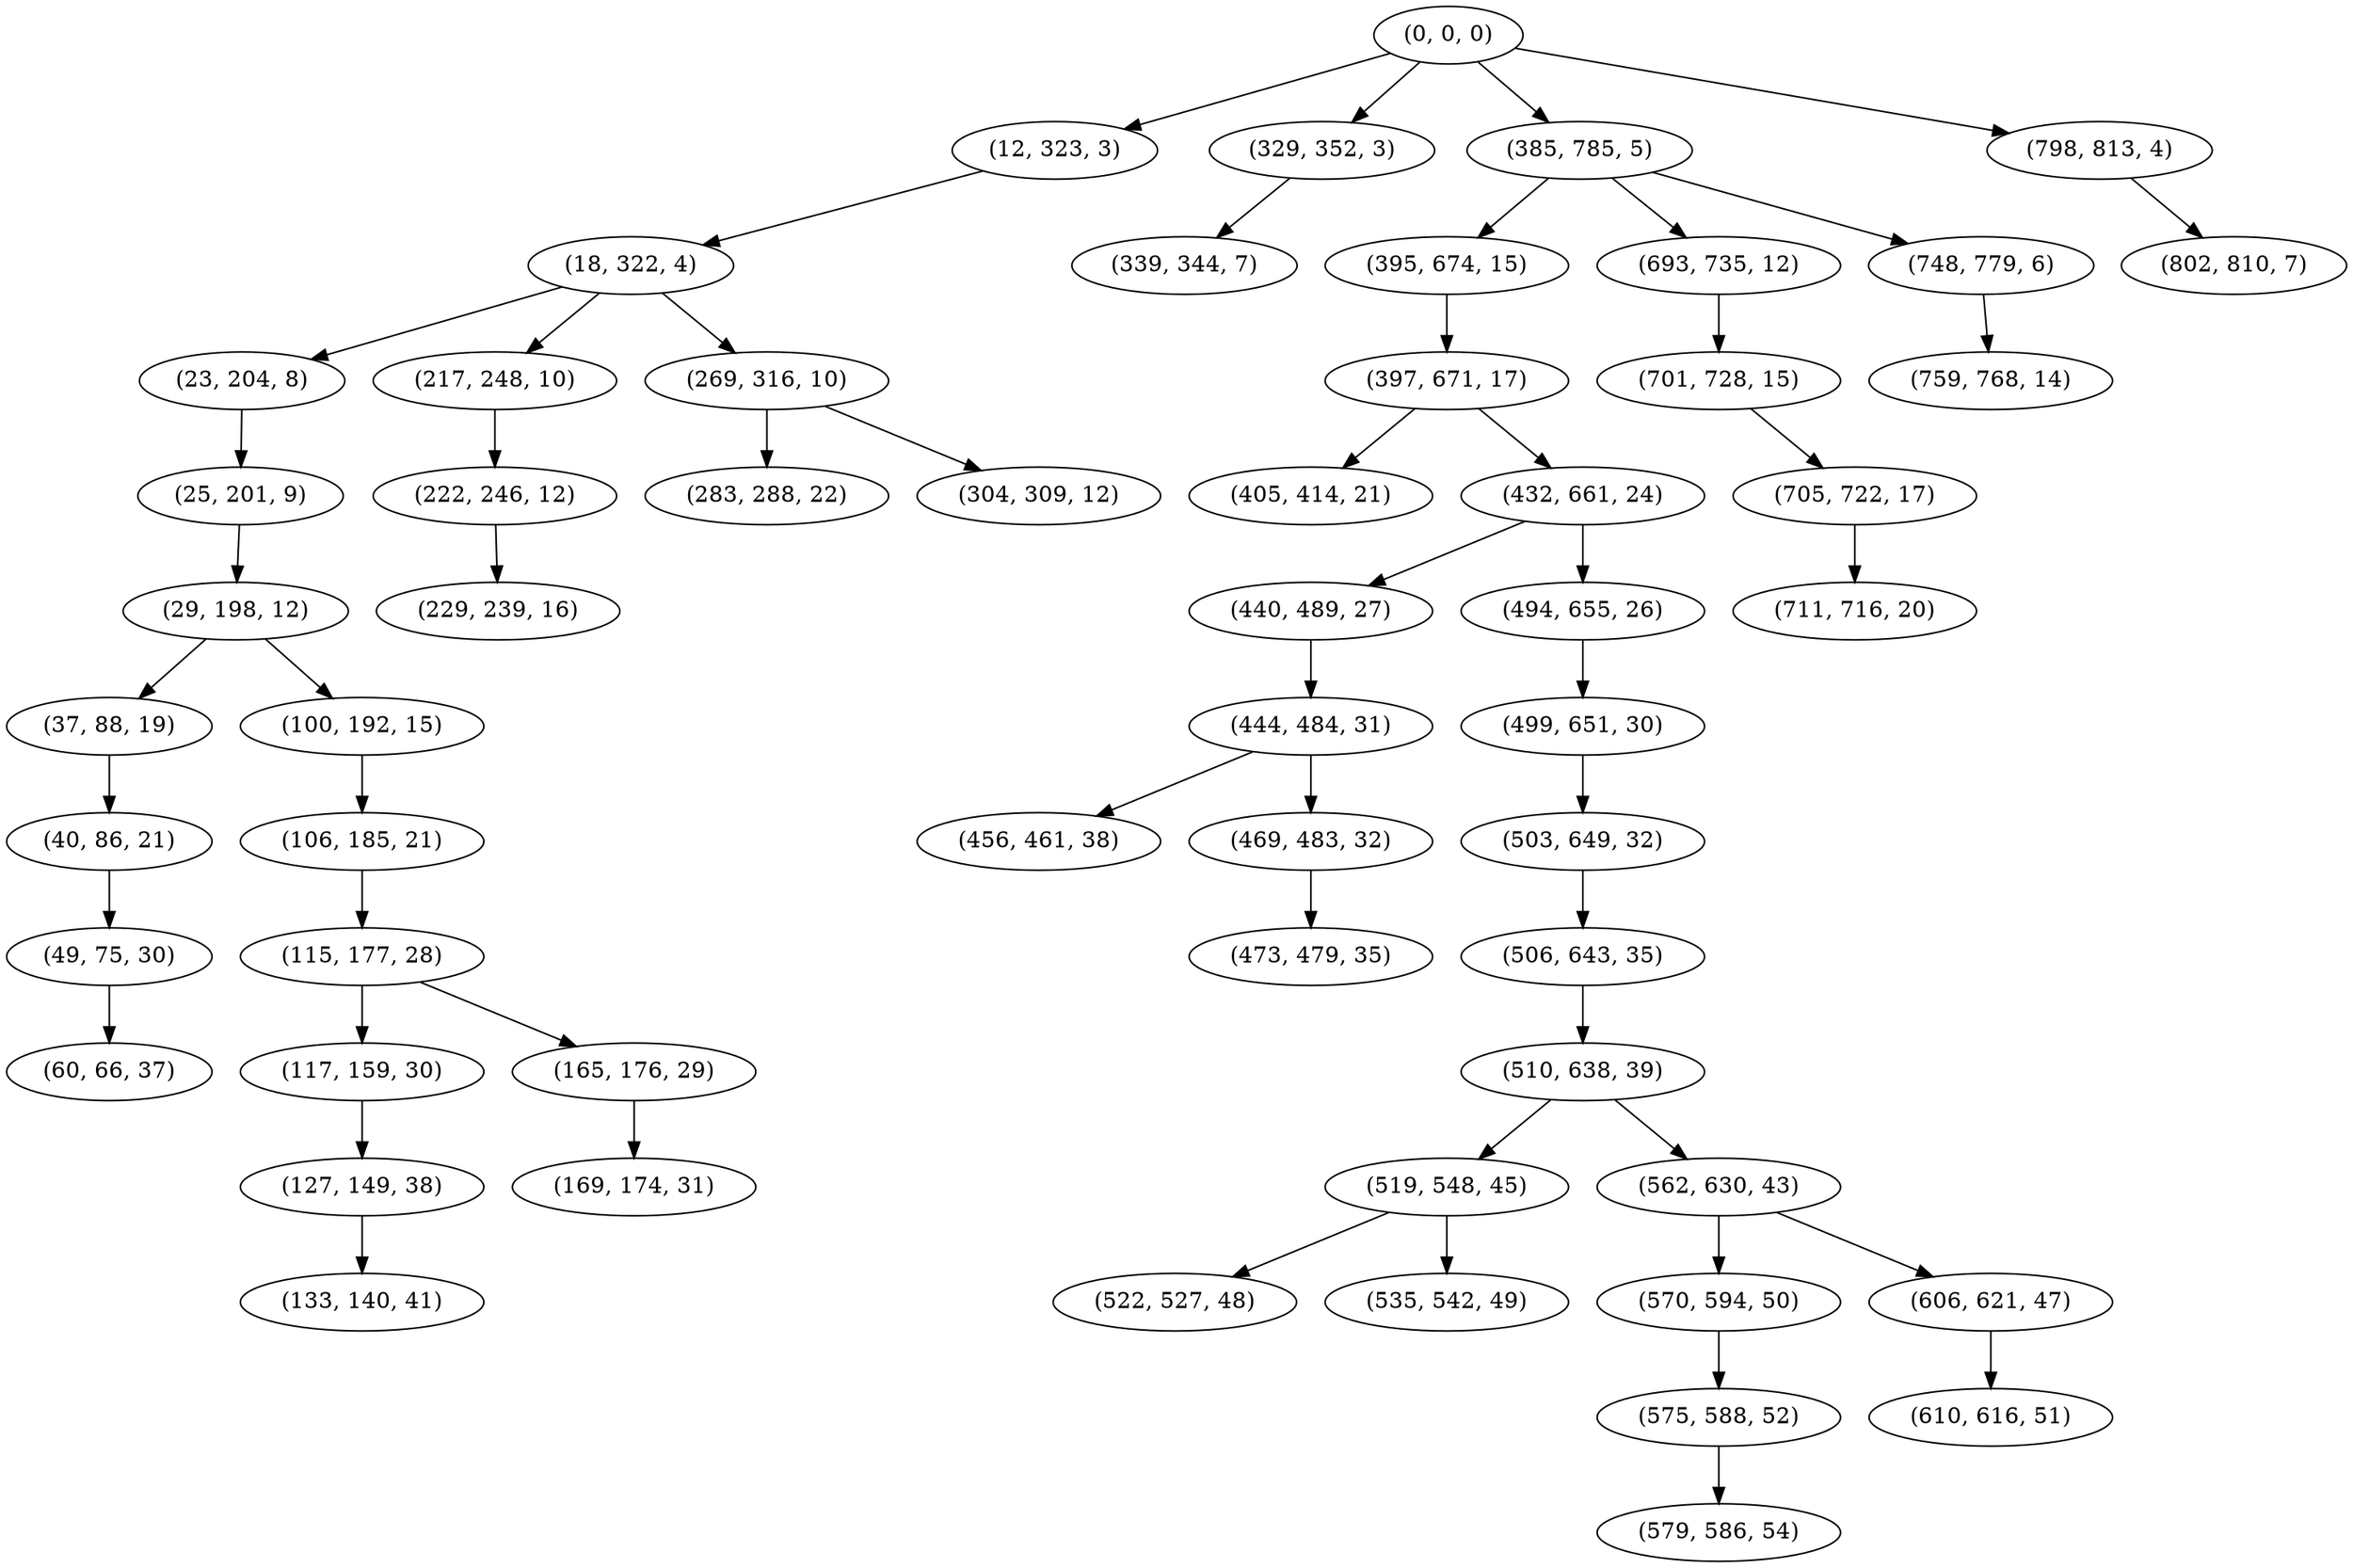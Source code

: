 digraph tree {
    "(0, 0, 0)";
    "(12, 323, 3)";
    "(18, 322, 4)";
    "(23, 204, 8)";
    "(25, 201, 9)";
    "(29, 198, 12)";
    "(37, 88, 19)";
    "(40, 86, 21)";
    "(49, 75, 30)";
    "(60, 66, 37)";
    "(100, 192, 15)";
    "(106, 185, 21)";
    "(115, 177, 28)";
    "(117, 159, 30)";
    "(127, 149, 38)";
    "(133, 140, 41)";
    "(165, 176, 29)";
    "(169, 174, 31)";
    "(217, 248, 10)";
    "(222, 246, 12)";
    "(229, 239, 16)";
    "(269, 316, 10)";
    "(283, 288, 22)";
    "(304, 309, 12)";
    "(329, 352, 3)";
    "(339, 344, 7)";
    "(385, 785, 5)";
    "(395, 674, 15)";
    "(397, 671, 17)";
    "(405, 414, 21)";
    "(432, 661, 24)";
    "(440, 489, 27)";
    "(444, 484, 31)";
    "(456, 461, 38)";
    "(469, 483, 32)";
    "(473, 479, 35)";
    "(494, 655, 26)";
    "(499, 651, 30)";
    "(503, 649, 32)";
    "(506, 643, 35)";
    "(510, 638, 39)";
    "(519, 548, 45)";
    "(522, 527, 48)";
    "(535, 542, 49)";
    "(562, 630, 43)";
    "(570, 594, 50)";
    "(575, 588, 52)";
    "(579, 586, 54)";
    "(606, 621, 47)";
    "(610, 616, 51)";
    "(693, 735, 12)";
    "(701, 728, 15)";
    "(705, 722, 17)";
    "(711, 716, 20)";
    "(748, 779, 6)";
    "(759, 768, 14)";
    "(798, 813, 4)";
    "(802, 810, 7)";
    "(0, 0, 0)" -> "(12, 323, 3)";
    "(0, 0, 0)" -> "(329, 352, 3)";
    "(0, 0, 0)" -> "(385, 785, 5)";
    "(0, 0, 0)" -> "(798, 813, 4)";
    "(12, 323, 3)" -> "(18, 322, 4)";
    "(18, 322, 4)" -> "(23, 204, 8)";
    "(18, 322, 4)" -> "(217, 248, 10)";
    "(18, 322, 4)" -> "(269, 316, 10)";
    "(23, 204, 8)" -> "(25, 201, 9)";
    "(25, 201, 9)" -> "(29, 198, 12)";
    "(29, 198, 12)" -> "(37, 88, 19)";
    "(29, 198, 12)" -> "(100, 192, 15)";
    "(37, 88, 19)" -> "(40, 86, 21)";
    "(40, 86, 21)" -> "(49, 75, 30)";
    "(49, 75, 30)" -> "(60, 66, 37)";
    "(100, 192, 15)" -> "(106, 185, 21)";
    "(106, 185, 21)" -> "(115, 177, 28)";
    "(115, 177, 28)" -> "(117, 159, 30)";
    "(115, 177, 28)" -> "(165, 176, 29)";
    "(117, 159, 30)" -> "(127, 149, 38)";
    "(127, 149, 38)" -> "(133, 140, 41)";
    "(165, 176, 29)" -> "(169, 174, 31)";
    "(217, 248, 10)" -> "(222, 246, 12)";
    "(222, 246, 12)" -> "(229, 239, 16)";
    "(269, 316, 10)" -> "(283, 288, 22)";
    "(269, 316, 10)" -> "(304, 309, 12)";
    "(329, 352, 3)" -> "(339, 344, 7)";
    "(385, 785, 5)" -> "(395, 674, 15)";
    "(385, 785, 5)" -> "(693, 735, 12)";
    "(385, 785, 5)" -> "(748, 779, 6)";
    "(395, 674, 15)" -> "(397, 671, 17)";
    "(397, 671, 17)" -> "(405, 414, 21)";
    "(397, 671, 17)" -> "(432, 661, 24)";
    "(432, 661, 24)" -> "(440, 489, 27)";
    "(432, 661, 24)" -> "(494, 655, 26)";
    "(440, 489, 27)" -> "(444, 484, 31)";
    "(444, 484, 31)" -> "(456, 461, 38)";
    "(444, 484, 31)" -> "(469, 483, 32)";
    "(469, 483, 32)" -> "(473, 479, 35)";
    "(494, 655, 26)" -> "(499, 651, 30)";
    "(499, 651, 30)" -> "(503, 649, 32)";
    "(503, 649, 32)" -> "(506, 643, 35)";
    "(506, 643, 35)" -> "(510, 638, 39)";
    "(510, 638, 39)" -> "(519, 548, 45)";
    "(510, 638, 39)" -> "(562, 630, 43)";
    "(519, 548, 45)" -> "(522, 527, 48)";
    "(519, 548, 45)" -> "(535, 542, 49)";
    "(562, 630, 43)" -> "(570, 594, 50)";
    "(562, 630, 43)" -> "(606, 621, 47)";
    "(570, 594, 50)" -> "(575, 588, 52)";
    "(575, 588, 52)" -> "(579, 586, 54)";
    "(606, 621, 47)" -> "(610, 616, 51)";
    "(693, 735, 12)" -> "(701, 728, 15)";
    "(701, 728, 15)" -> "(705, 722, 17)";
    "(705, 722, 17)" -> "(711, 716, 20)";
    "(748, 779, 6)" -> "(759, 768, 14)";
    "(798, 813, 4)" -> "(802, 810, 7)";
}
